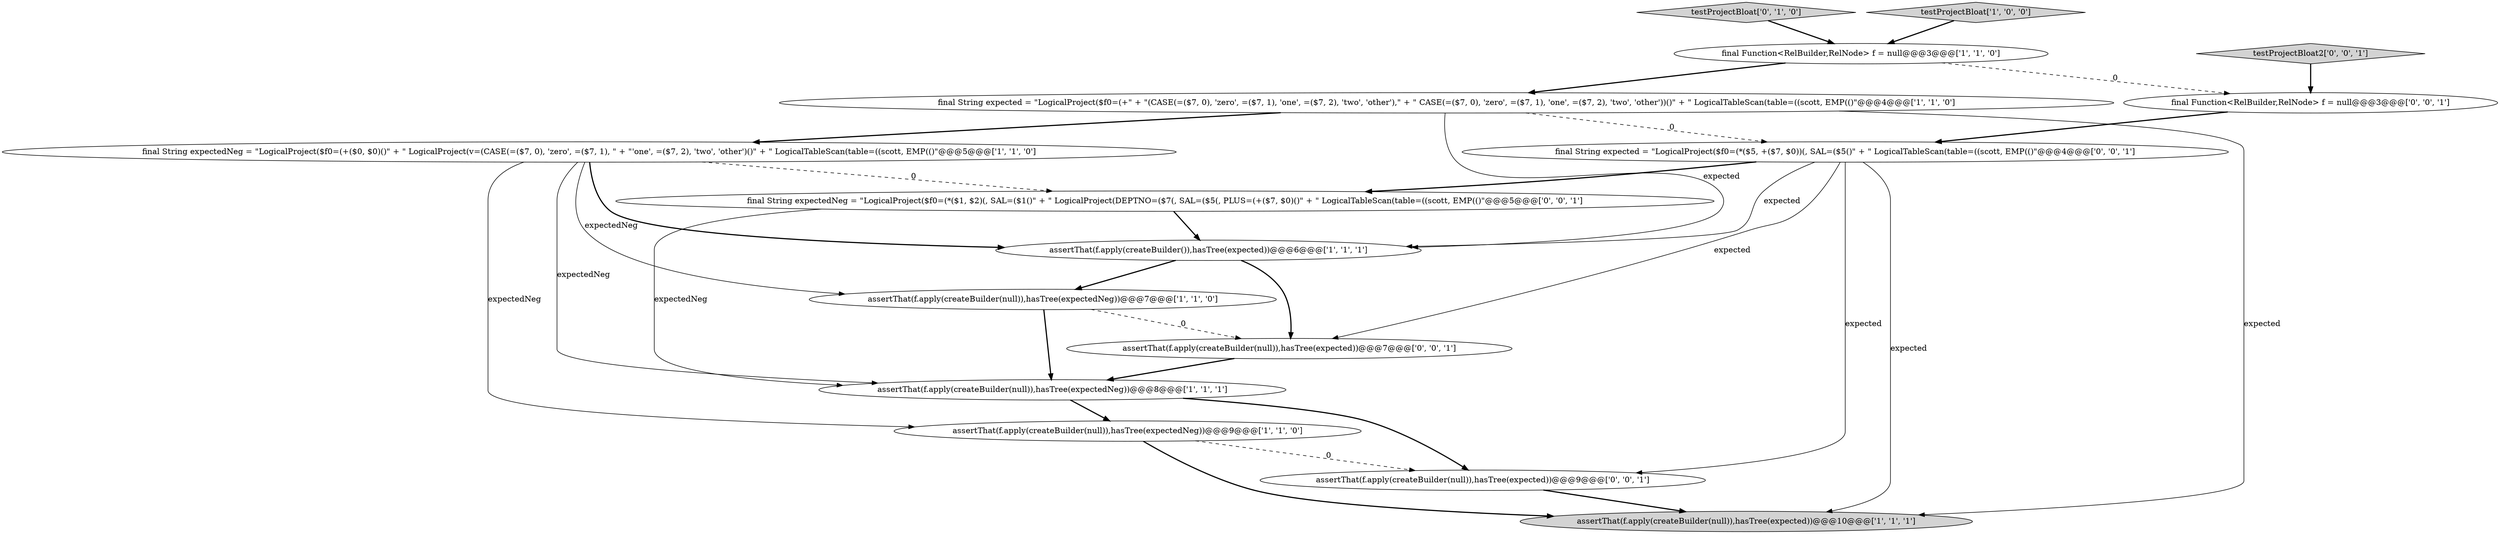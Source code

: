 digraph {
12 [style = filled, label = "testProjectBloat2['0', '0', '1']", fillcolor = lightgray, shape = diamond image = "AAA0AAABBB3BBB"];
9 [style = filled, label = "testProjectBloat['0', '1', '0']", fillcolor = lightgray, shape = diamond image = "AAA0AAABBB2BBB"];
2 [style = filled, label = "assertThat(f.apply(createBuilder(null)),hasTree(expectedNeg))@@@8@@@['1', '1', '1']", fillcolor = white, shape = ellipse image = "AAA0AAABBB1BBB"];
1 [style = filled, label = "final String expectedNeg = \"LogicalProject($f0=(+($0, $0)()\" + \" LogicalProject(v=(CASE(=($7, 0), 'zero', =($7, 1), \" + \"'one', =($7, 2), 'two', 'other')()\" + \" LogicalTableScan(table=((scott, EMP(()\"@@@5@@@['1', '1', '0']", fillcolor = white, shape = ellipse image = "AAA0AAABBB1BBB"];
15 [style = filled, label = "assertThat(f.apply(createBuilder(null)),hasTree(expected))@@@9@@@['0', '0', '1']", fillcolor = white, shape = ellipse image = "AAA0AAABBB3BBB"];
10 [style = filled, label = "assertThat(f.apply(createBuilder(null)),hasTree(expected))@@@7@@@['0', '0', '1']", fillcolor = white, shape = ellipse image = "AAA0AAABBB3BBB"];
11 [style = filled, label = "final String expected = \"LogicalProject($f0=(*($5, +($7, $0))(, SAL=($5()\" + \" LogicalTableScan(table=((scott, EMP(()\"@@@4@@@['0', '0', '1']", fillcolor = white, shape = ellipse image = "AAA0AAABBB3BBB"];
14 [style = filled, label = "final String expectedNeg = \"LogicalProject($f0=(*($1, $2)(, SAL=($1()\" + \" LogicalProject(DEPTNO=($7(, SAL=($5(, PLUS=(+($7, $0)()\" + \" LogicalTableScan(table=((scott, EMP(()\"@@@5@@@['0', '0', '1']", fillcolor = white, shape = ellipse image = "AAA0AAABBB3BBB"];
0 [style = filled, label = "assertThat(f.apply(createBuilder(null)),hasTree(expectedNeg))@@@9@@@['1', '1', '0']", fillcolor = white, shape = ellipse image = "AAA0AAABBB1BBB"];
3 [style = filled, label = "assertThat(f.apply(createBuilder()),hasTree(expected))@@@6@@@['1', '1', '1']", fillcolor = white, shape = ellipse image = "AAA0AAABBB1BBB"];
8 [style = filled, label = "assertThat(f.apply(createBuilder(null)),hasTree(expectedNeg))@@@7@@@['1', '1', '0']", fillcolor = white, shape = ellipse image = "AAA0AAABBB1BBB"];
7 [style = filled, label = "final Function<RelBuilder,RelNode> f = null@@@3@@@['1', '1', '0']", fillcolor = white, shape = ellipse image = "AAA0AAABBB1BBB"];
4 [style = filled, label = "testProjectBloat['1', '0', '0']", fillcolor = lightgray, shape = diamond image = "AAA0AAABBB1BBB"];
5 [style = filled, label = "assertThat(f.apply(createBuilder(null)),hasTree(expected))@@@10@@@['1', '1', '1']", fillcolor = lightgray, shape = ellipse image = "AAA0AAABBB1BBB"];
6 [style = filled, label = "final String expected = \"LogicalProject($f0=(+\" + \"(CASE(=($7, 0), 'zero', =($7, 1), 'one', =($7, 2), 'two', 'other'),\" + \" CASE(=($7, 0), 'zero', =($7, 1), 'one', =($7, 2), 'two', 'other'))()\" + \" LogicalTableScan(table=((scott, EMP(()\"@@@4@@@['1', '1', '0']", fillcolor = white, shape = ellipse image = "AAA0AAABBB1BBB"];
13 [style = filled, label = "final Function<RelBuilder,RelNode> f = null@@@3@@@['0', '0', '1']", fillcolor = white, shape = ellipse image = "AAA0AAABBB3BBB"];
14->3 [style = bold, label=""];
11->3 [style = solid, label="expected"];
8->10 [style = dashed, label="0"];
1->14 [style = dashed, label="0"];
11->14 [style = bold, label=""];
1->2 [style = solid, label="expectedNeg"];
6->11 [style = dashed, label="0"];
1->3 [style = bold, label=""];
6->5 [style = solid, label="expected"];
11->15 [style = solid, label="expected"];
0->15 [style = dashed, label="0"];
9->7 [style = bold, label=""];
1->0 [style = solid, label="expectedNeg"];
13->11 [style = bold, label=""];
4->7 [style = bold, label=""];
15->5 [style = bold, label=""];
1->8 [style = solid, label="expectedNeg"];
11->10 [style = solid, label="expected"];
6->1 [style = bold, label=""];
3->10 [style = bold, label=""];
12->13 [style = bold, label=""];
6->3 [style = solid, label="expected"];
2->0 [style = bold, label=""];
8->2 [style = bold, label=""];
11->5 [style = solid, label="expected"];
14->2 [style = solid, label="expectedNeg"];
3->8 [style = bold, label=""];
2->15 [style = bold, label=""];
7->6 [style = bold, label=""];
7->13 [style = dashed, label="0"];
10->2 [style = bold, label=""];
0->5 [style = bold, label=""];
}
